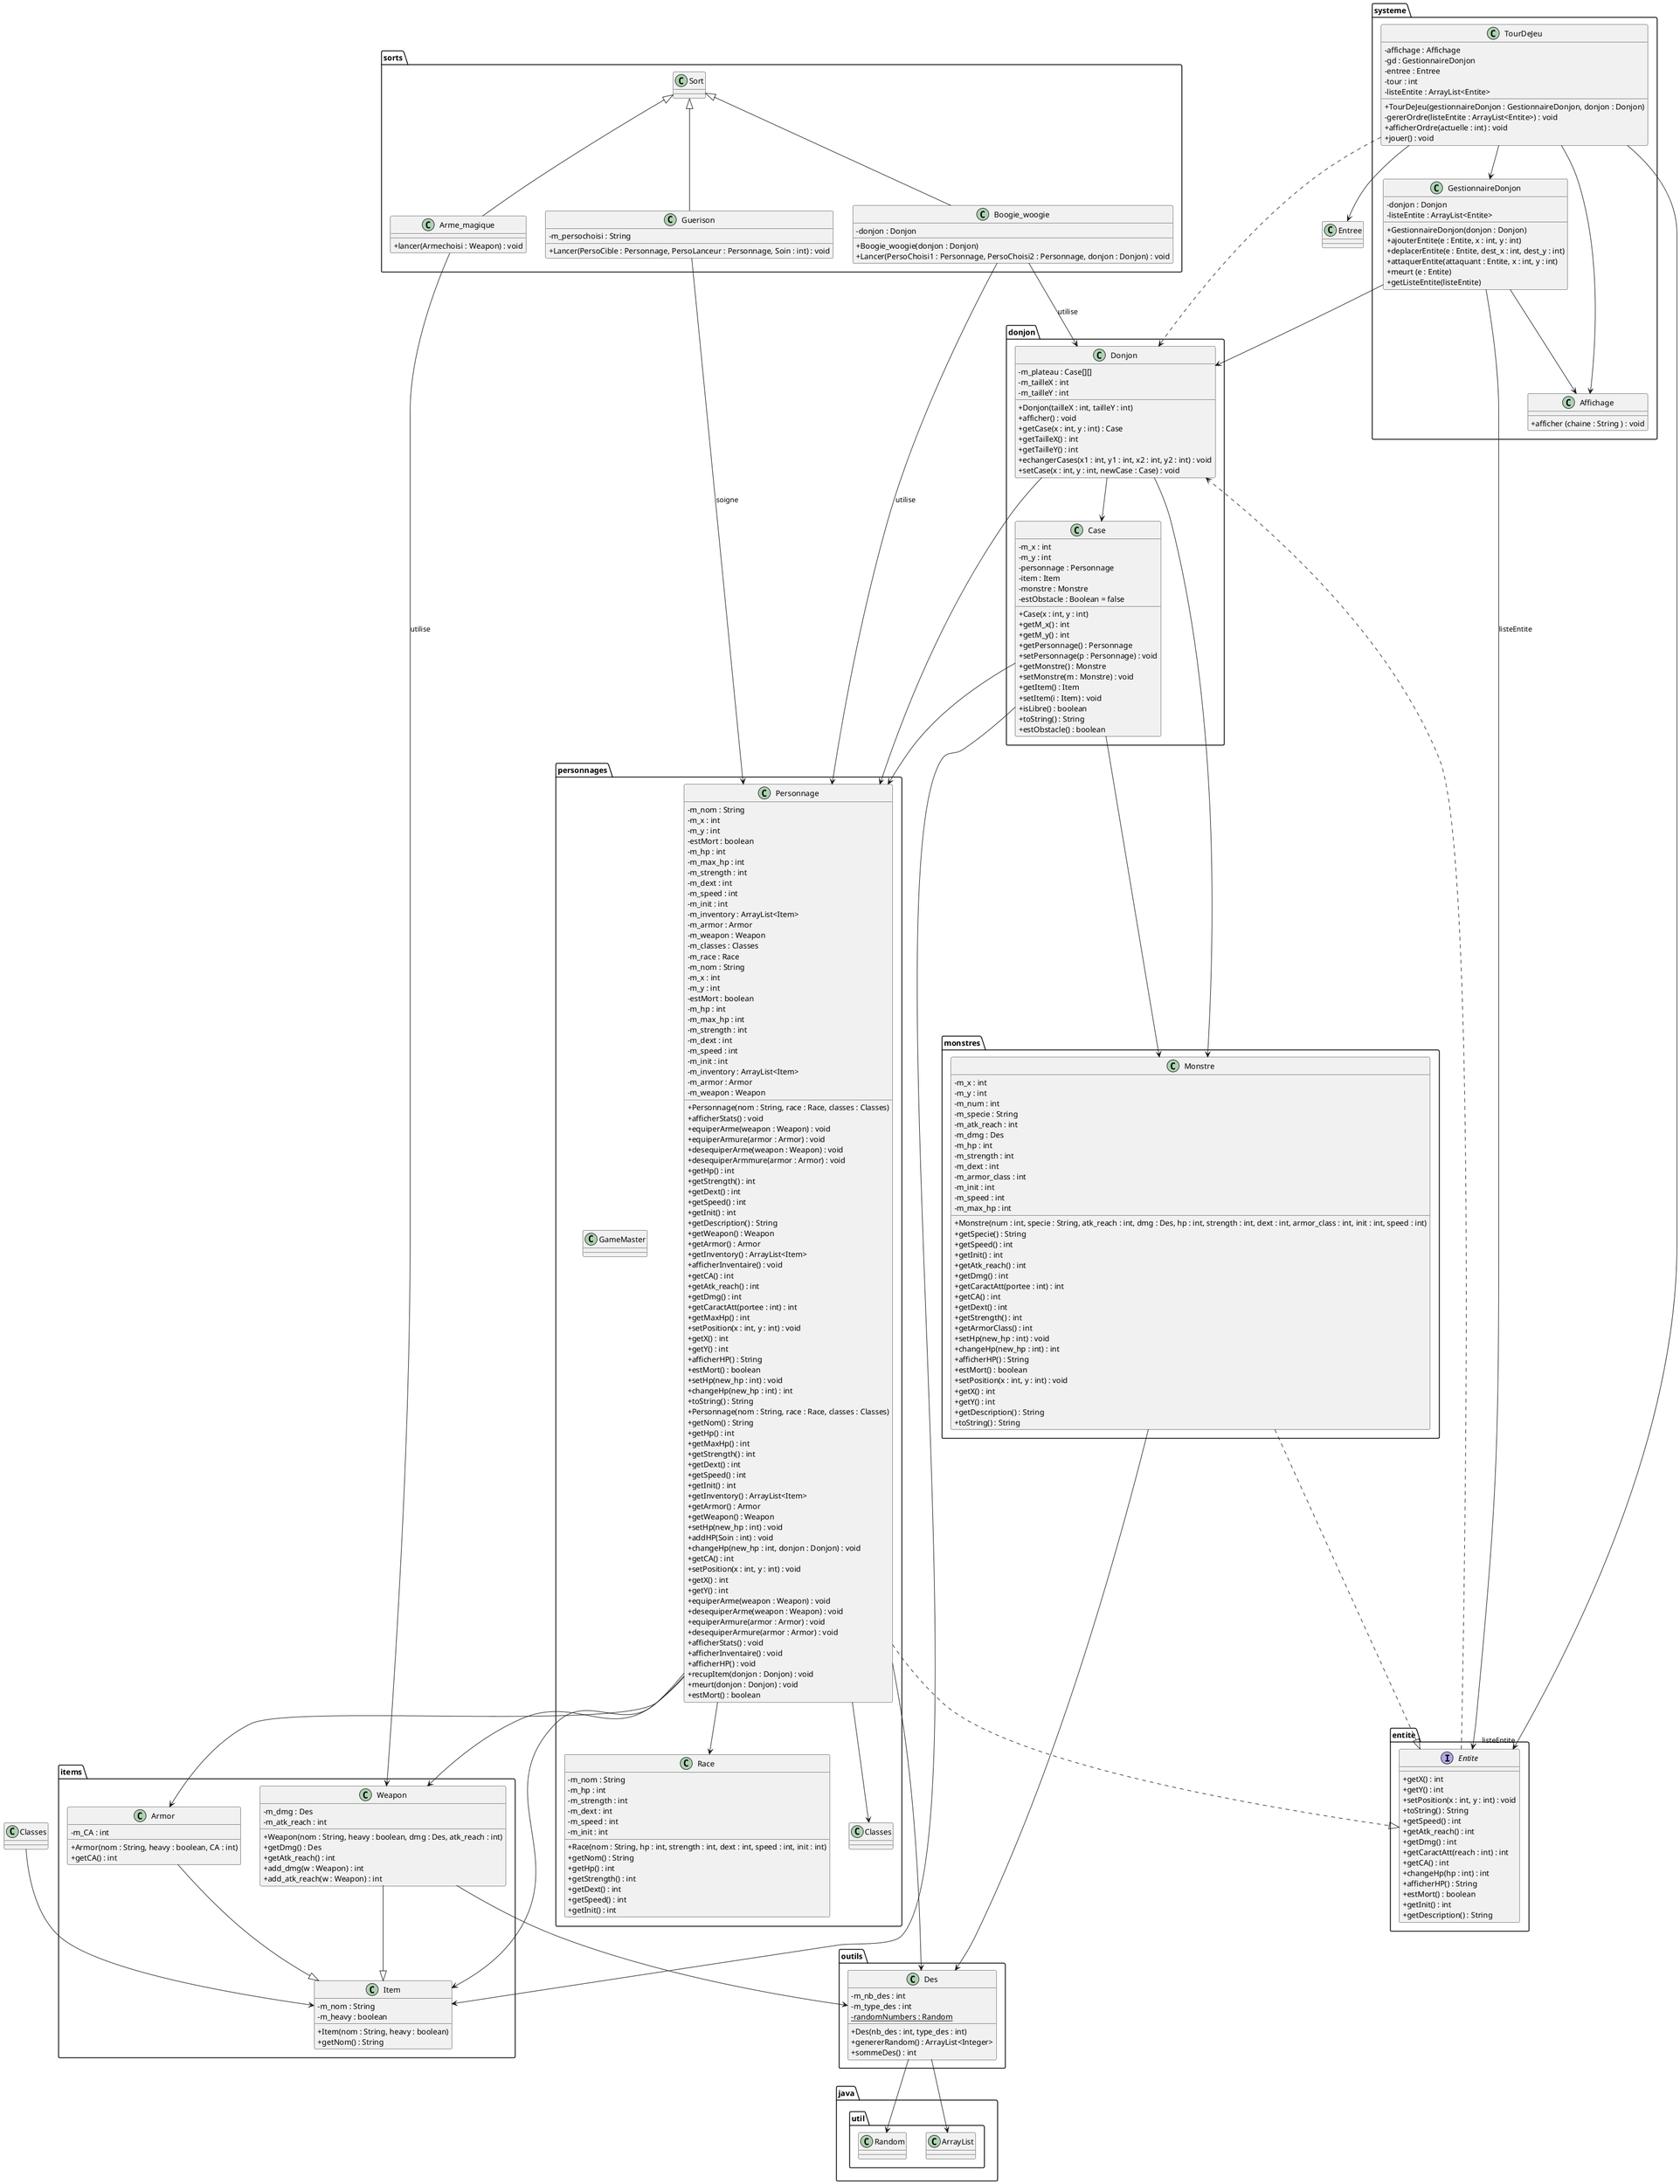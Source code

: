@startuml
skinparam classAttributeIconSize 0

package donjon{
    class Case {
        - m_x : int
        - m_y : int
        - personnage : Personnage
        - item : Item
        - monstre : Monstre
        - estObstacle : Boolean = false
        + Case(x : int, y : int)
        + getM_x() : int
        + getM_y() : int
        + getPersonnage() : Personnage
        + setPersonnage(p : Personnage) : void
        + getMonstre() : Monstre
        + setMonstre(m : Monstre) : void
        + getItem() : Item
        + setItem(i : Item) : void
        + isLibre() : boolean
        + toString() : String
        + estObstacle() : boolean
     }

    class Donjon {
        - m_plateau : Case[][]
        - m_tailleX : int
        - m_tailleY : int
        + Donjon(tailleX : int, tailleY : int)
        + afficher() : void
        + getCase(x : int, y : int) : Case
        + getTailleX() : int
        + getTailleY() : int
        + echangerCases(x1 : int, y1 : int, x2 : int, y2 : int) : void
        + setCase(x : int, y : int, newCase : Case) : void
    }
}

package entite{
    interface Entite {
            + getX() : int
            + getY() : int
            + setPosition(x : int, y : int) : void
            + toString() : String
            + getSpeed() : int
            + getAtk_reach() : int
            + getDmg() : int
            + getCaractAtt(reach : int) : int
            + getCA() : int
            + changeHp(hp : int) : int
            + afficherHP() : String
            + estMort() : boolean
            + getInit() : int
            + getDescription() : String
        }
}

package items{
    class Armor{
        - m_CA : int
        + Armor(nom : String, heavy : boolean, CA : int)
        + getCA() : int
    }

    class Item{
        - m_nom : String
        - m_heavy : boolean
        + Item(nom : String, heavy : boolean)
        + getNom() : String
    }

    class Weapon{
        - m_dmg : Des
        - m_atk_reach : int
        + Weapon(nom : String, heavy : boolean, dmg : Des, atk_reach : int)
        + getDmg() : Des
        + getAtk_reach() : int
        + add_dmg(w : Weapon) : int
        + add_atk_reach(w : Weapon) : int
    }
}

package monstres{
    class Monstre {
            - m_x : int
            - m_y : int
            - m_num : int
            - m_specie : String
            - m_atk_reach : int
            - m_dmg : Des
            - m_hp : int
            - m_strength : int
            - m_dext : int
            - m_armor_class : int
            - m_init : int
            - m_speed : int
            - m_max_hp : int
            + Monstre(num : int, specie : String, atk_reach : int, dmg : Des, hp : int, strength : int, dext : int, armor_class : int, init : int, speed : int)
            + getSpecie() : String
            + getSpeed() : int
            + getInit() : int
            + getAtk_reach() : int
            + getDmg() : int
            + getCaractAtt(portee : int) : int
            + getCA() : int
            + getDext() : int
            + getStrength() : int
            + getArmorClass() : int
            + setHp(new_hp : int) : void
            + changeHp(new_hp : int) : int
            + afficherHP() : String
            + estMort() : boolean
            + setPosition(x : int, y : int) : void
            + getX() : int
            + getY() : int
            + getDescription() : String
            + toString() : String
        }
}

package outils{
    class Des{
        - m_nb_des : int
        - m_type_des : int
        {static} - randomNumbers : Random
        + Des(nb_des : int, type_des : int)
        + genererRandom() : ArrayList<Integer>
        + sommeDes() : int
    }
}

package personnages{
    class Personnage {
            - m_nom : String
            - m_x : int
            - m_y : int
            - estMort : boolean
            - m_hp : int
            - m_max_hp : int
            - m_strength : int
            - m_dext : int
            - m_speed : int
            - m_init : int
            - m_inventory : ArrayList<Item>
            - m_armor : Armor
            - m_weapon : Weapon
            - m_classes : Classes
            - m_race : Race
            + Personnage(nom : String, race : Race, classes : Classes)
            + afficherStats() : void
            + equiperArme(weapon : Weapon) : void
            + equiperArmure(armor : Armor) : void
            + desequiperArme(weapon : Weapon) : void
            + desequiperArmmure(armor : Armor) : void
            + getHp() : int
            + getStrength() : int
            + getDext() : int
            + getSpeed() : int
            + getInit() : int
            + getDescription() : String
            + getWeapon() : Weapon
            + getArmor() : Armor
            + getInventory() : ArrayList<Item>
            + afficherInventaire() : void
            + getCA() : int
            + getAtk_reach() : int
            + getDmg() : int
            + getCaractAtt(portee : int) : int
            + getMaxHp() : int
            + setPosition(x : int, y : int) : void
            + getX() : int
            + getY() : int
            + afficherHP() : String
            + estMort() : boolean
            + setHp(new_hp : int) : void
            + changeHp(new_hp : int) : int
            + toString() : String
        }

    class GameMaster{
    }

    class Personnage{
        - m_nom : String
        - m_x : int
        - m_y : int
        - estMort : boolean
        - m_hp : int
        - m_max_hp : int
        - m_strength : int
        - m_dext : int
        - m_speed : int
        - m_init : int
        - m_inventory : ArrayList<Item>
        - m_armor : Armor
        - m_weapon : Weapon
        + Personnage(nom : String, race : Race, classes : Classes)
        + getNom() : String
        + getHp() : int
        + getMaxHp() : int
        + getStrength() : int
        + getDext() : int
        + getSpeed() : int
        + getInit() : int
        + getInventory() : ArrayList<Item>
        + getArmor() : Armor
        + getWeapon() : Weapon
        + setHp(new_hp : int) : void
        + addHP(Soin : int) : void
        + changeHp(new_hp : int, donjon : Donjon) : void
        + getCA() : int
        + setPosition(x : int, y : int) : void
        + getX() : int
        + getY() : int
        + equiperArme(weapon : Weapon) : void
        + desequiperArme(weapon : Weapon) : void
        + equiperArmure(armor : Armor) : void
        + desequiperArmure(armor : Armor) : void
        + afficherStats() : void
        + afficherInventaire() : void
        + afficherHP() : void
        + recupItem(donjon : Donjon) : void
        + meurt(donjon : Donjon) : void
        + estMort() : boolean
    }

    class Race{
        - m_nom : String
        - m_hp : int
        - m_strength : int
        - m_dext : int
        - m_speed : int
        - m_init : int

        + Race(nom : String, hp : int, strength : int, dext : int, speed : int, init : int)
        + getNom() : String
        + getHp() : int
        + getStrength() : int
        + getDext() : int
        + getSpeed() : int
        + getInit() : int
    }
}

package sorts{
    class Arme_magique{
        +lancer(Armechoisi : Weapon) : void
    }

    class Boogie_woogie{
        - donjon : Donjon
        + Boogie_woogie(donjon : Donjon)
        + Lancer(PersoChoisi1 : Personnage, PersoChoisi2 : Personnage, donjon : Donjon) : void
    }

    class Guerison{
        - m_persochoisi : String
        + Lancer(PersoCible : Personnage, PersoLanceur : Personnage, Soin : int) : void
    }

    class Sort{
    }
}
package systeme
{
    class Affichage
    {
        +afficher (chaine : String ) : void
    }
    class GestionnaireDonjon
    {
        -donjon : Donjon
        -listeEntite : ArrayList<Entite>
        +GestionnaireDonjon(donjon : Donjon)
        +ajouterEntite(e : Entite, x : int, y : int)
        +deplacerEntite(e : Entite, dest_x : int, dest_y : int)
        +attaquerEntite(attaquant : Entite, x : int, y : int)
        +meurt (e : Entite)
        +getListeEntite(listeEntite)


    }
    class TourDeJeu
    {
            - affichage : Affichage
            - gd : GestionnaireDonjon
            - entree : Entree
            - tour : int
            - listeEntite : ArrayList<Entite>
            + TourDeJeu(gestionnaireDonjon : GestionnaireDonjon, donjon : Donjon)
            - gererOrdre(listeEntite : ArrayList<Entite>) : void
            + afficherOrdre(actuelle : int) : void
            + jouer() : void
    }

}

donjon.Case --> personnages.Personnage
donjon.Case --> items.Item
donjon.Case --> monstres.Monstre

donjon.Donjon --> donjon.Case
donjon.Donjon --> personnages.Personnage
donjon.Donjon --> monstres.Monstre

entite.Entite ..> donjon.Donjon

Armor --|> Item

Weapon --|> Item
Weapon --> outils.Des

Monstre ..|> entite.Entite
Monstre --> outils.Des

Des --> java.util.Random
Des --> java.util.ArrayList

Classes --> items.Item

Personnage --> items.Item
Personnage --> items.Armor
Personnage --> items.Weapon
Personnage --> personnages.Race
Personnage --> personnages.Classes
Personnage ..|> entite.Entite
Personnage --> outils.Des

Arme_magique --> Weapon : utilise
Boogie_woogie --> Personnage : utilise
Boogie_woogie --> Donjon : utilise
Guerison --> Personnage : soigne

Sort <|-- Arme_magique
Sort <|-- Boogie_woogie
Sort <|-- Guerison

systeme.GestionnaireDonjon --> donjon.Donjon
systeme.GestionnaireDonjon --> entite.Entite : listeEntite
systeme.GestionnaireDonjon --> systeme.Affichage

TourDeJeu --> Affichage
TourDeJeu --> GestionnaireDonjon
TourDeJeu --> Entree
TourDeJeu ..> Donjon
TourDeJeu --> "listeEntite" Entite

@enduml